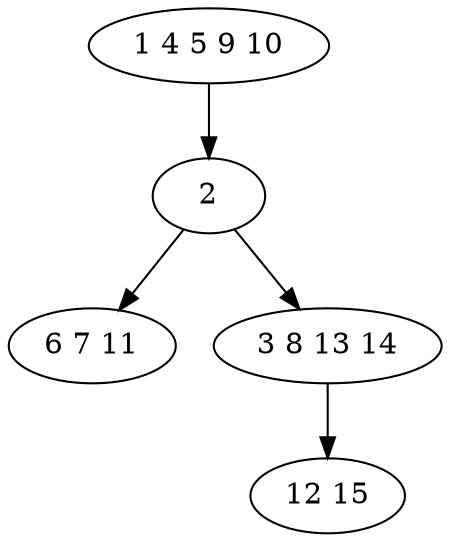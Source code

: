 digraph true_tree {
	"0" -> "1"
	"1" -> "2"
	"1" -> "3"
	"3" -> "4"
	"0" [label="1 4 5 9 10"];
	"1" [label="2"];
	"2" [label="6 7 11"];
	"3" [label="3 8 13 14"];
	"4" [label="12 15"];
}

